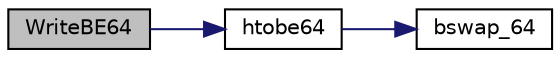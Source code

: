 digraph "WriteBE64"
{
  edge [fontname="Helvetica",fontsize="10",labelfontname="Helvetica",labelfontsize="10"];
  node [fontname="Helvetica",fontsize="10",shape=record];
  rankdir="LR";
  Node60 [label="WriteBE64",height=0.2,width=0.4,color="black", fillcolor="grey75", style="filled", fontcolor="black"];
  Node60 -> Node61 [color="midnightblue",fontsize="10",style="solid",fontname="Helvetica"];
  Node61 [label="htobe64",height=0.2,width=0.4,color="black", fillcolor="white", style="filled",URL="$d1/d84/endian_8h.html#a55844e5fbe9a8ab3e9793335a16e2efc"];
  Node61 -> Node62 [color="midnightblue",fontsize="10",style="solid",fontname="Helvetica"];
  Node62 [label="bswap_64",height=0.2,width=0.4,color="black", fillcolor="white", style="filled",URL="$db/dc9/byteswap_8h.html#aaf6a6e8515061fb001505d3b9f6164e2"];
}
